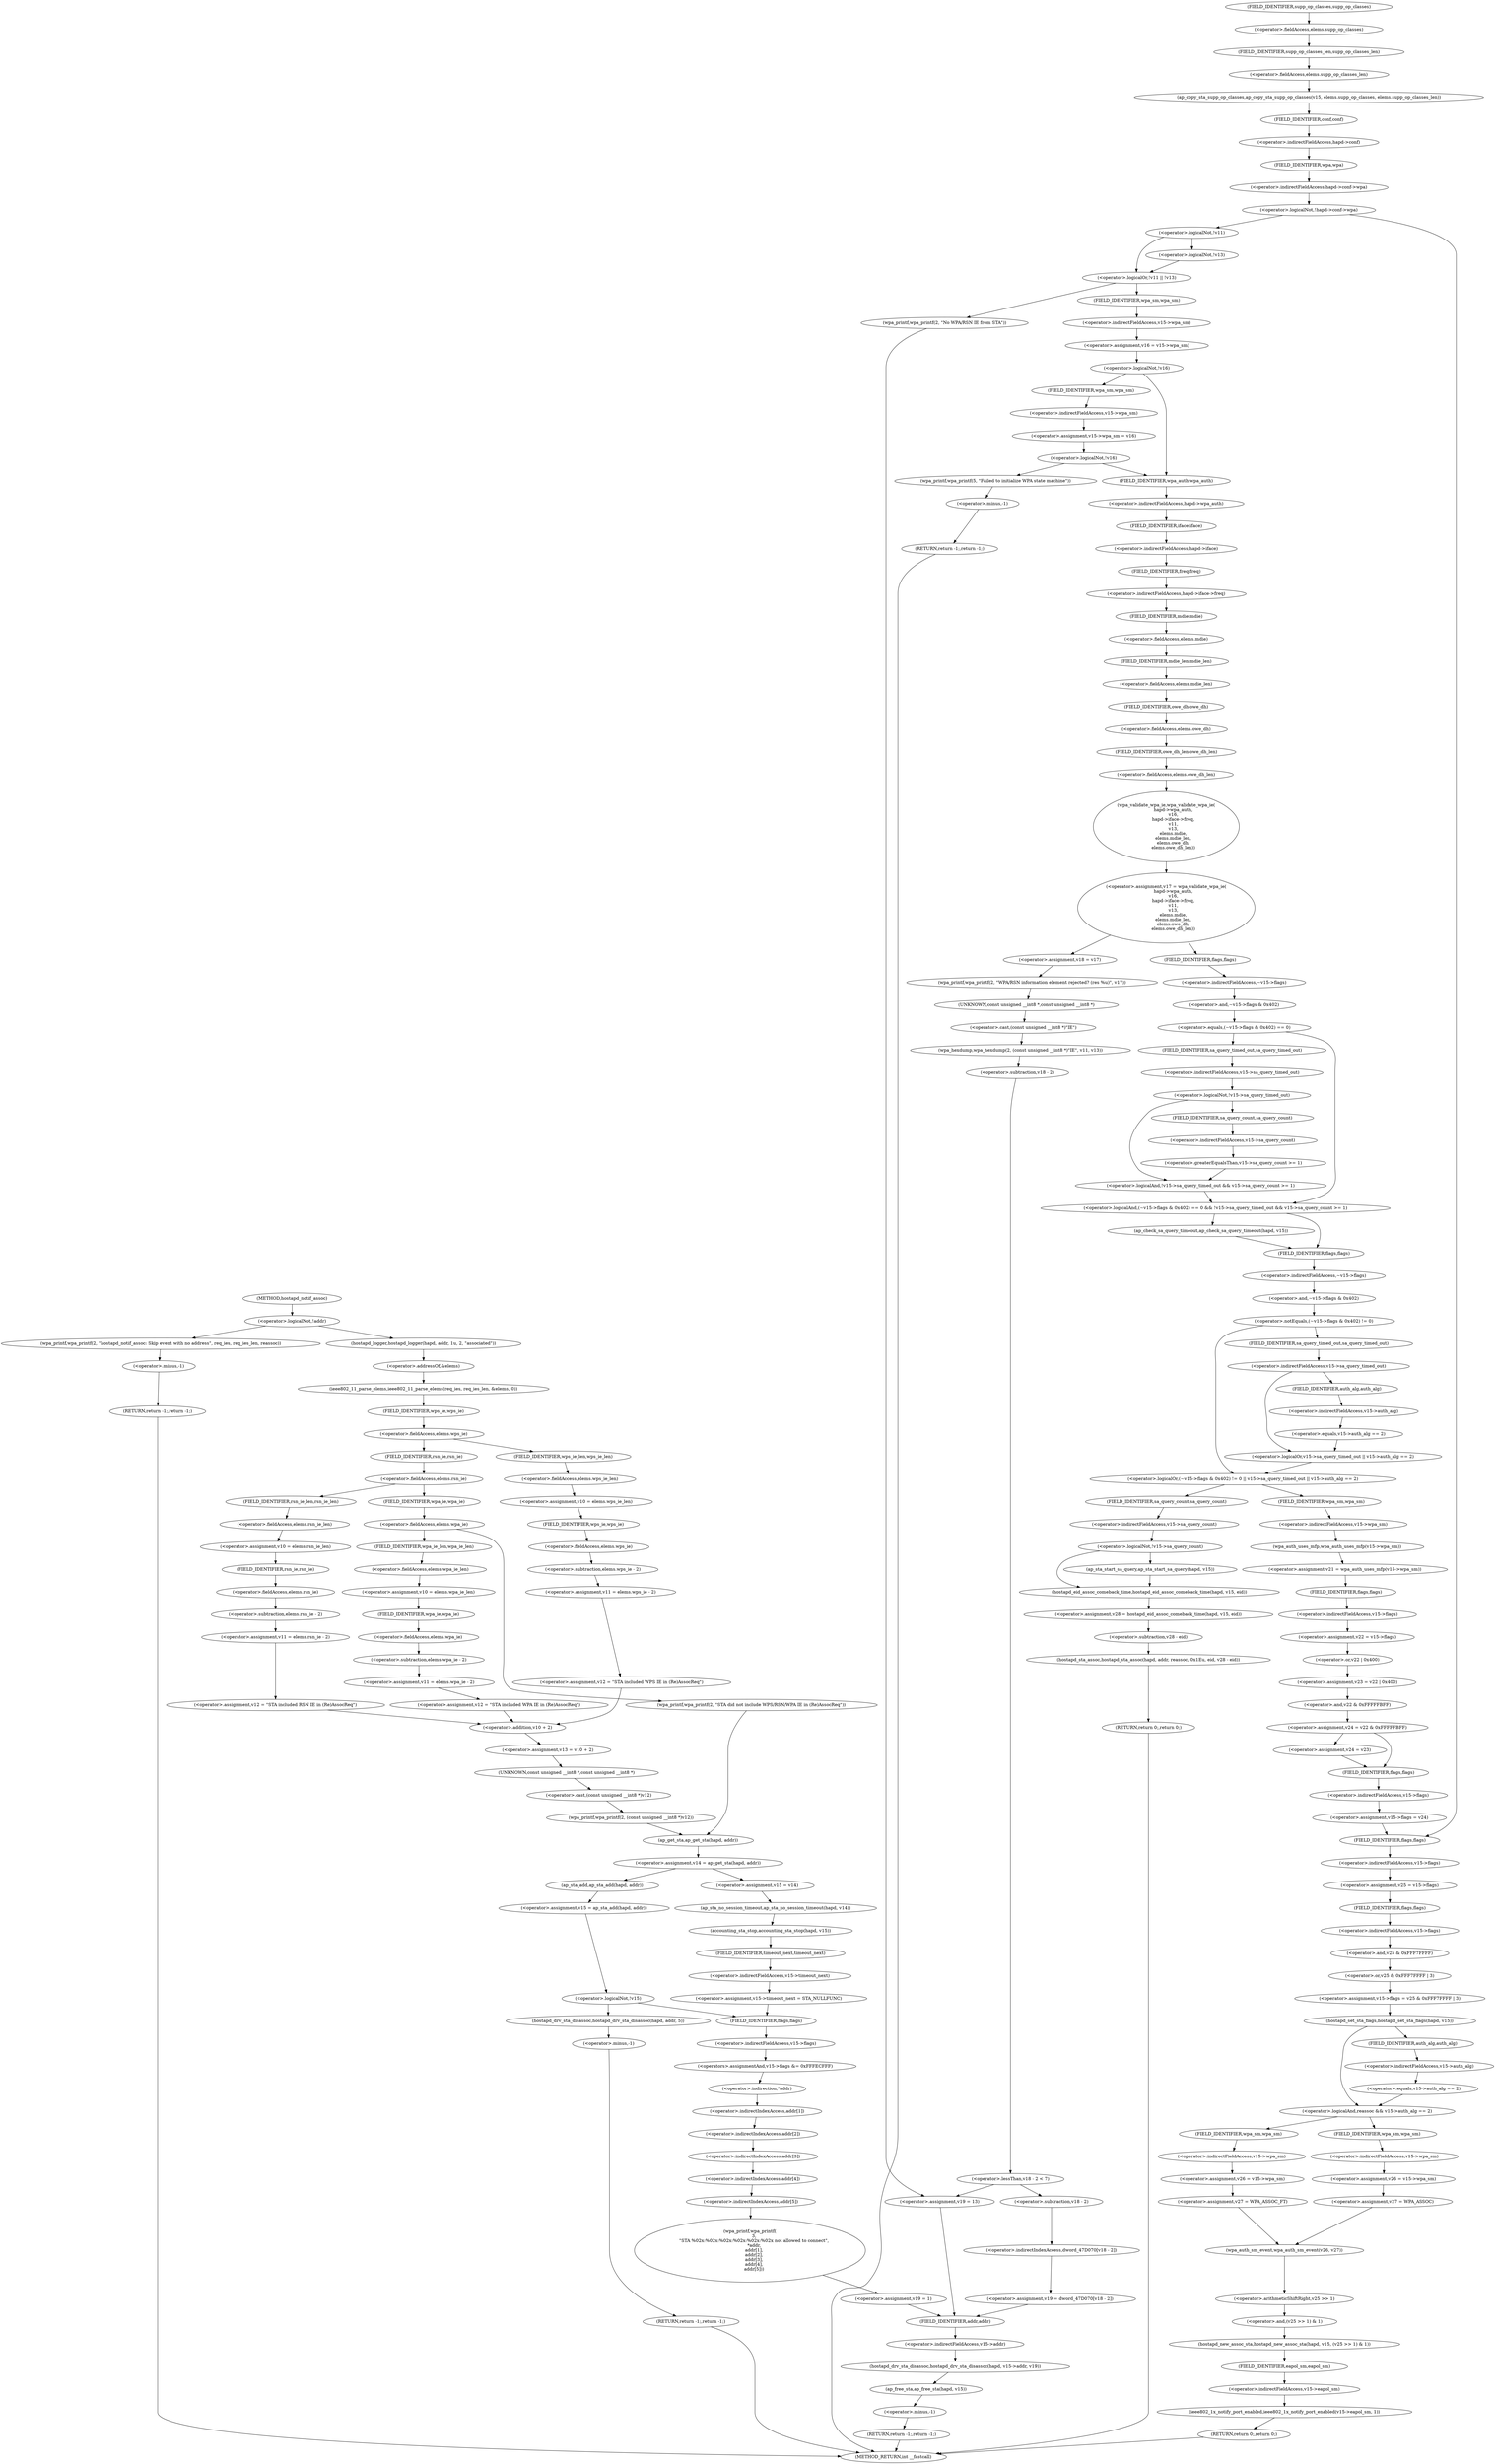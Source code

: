 digraph hostapd_notif_assoc {  
"1000149" [label = "(<operator>.logicalNot,!addr)" ]
"1000152" [label = "(wpa_printf,wpa_printf(2, \"hostapd_notif_assoc: Skip event with no address\", req_ies, req_ies_len, reassoc))" ]
"1000158" [label = "(RETURN,return -1;,return -1;)" ]
"1000159" [label = "(<operator>.minus,-1)" ]
"1000161" [label = "(hostapd_logger,hostapd_logger(hapd, addr, 1u, 2, \"associated\"))" ]
"1000167" [label = "(ieee802_11_parse_elems,ieee802_11_parse_elems(req_ies, req_ies_len, &elems, 0))" ]
"1000170" [label = "(<operator>.addressOf,&elems)" ]
"1000174" [label = "(<operator>.fieldAccess,elems.wps_ie)" ]
"1000176" [label = "(FIELD_IDENTIFIER,wps_ie,wps_ie)" ]
"1000178" [label = "(<operator>.assignment,v10 = elems.wps_ie_len)" ]
"1000180" [label = "(<operator>.fieldAccess,elems.wps_ie_len)" ]
"1000182" [label = "(FIELD_IDENTIFIER,wps_ie_len,wps_ie_len)" ]
"1000183" [label = "(<operator>.assignment,v11 = elems.wps_ie - 2)" ]
"1000185" [label = "(<operator>.subtraction,elems.wps_ie - 2)" ]
"1000186" [label = "(<operator>.fieldAccess,elems.wps_ie)" ]
"1000188" [label = "(FIELD_IDENTIFIER,wps_ie,wps_ie)" ]
"1000190" [label = "(<operator>.assignment,v12 = \"STA included WPS IE in (Re)AssocReq\")" ]
"1000194" [label = "(<operator>.assignment,v13 = v10 + 2)" ]
"1000196" [label = "(<operator>.addition,v10 + 2)" ]
"1000199" [label = "(wpa_printf,wpa_printf(2, (const unsigned __int8 *)v12))" ]
"1000201" [label = "(<operator>.cast,(const unsigned __int8 *)v12)" ]
"1000202" [label = "(UNKNOWN,const unsigned __int8 *,const unsigned __int8 *)" ]
"1000206" [label = "(<operator>.fieldAccess,elems.rsn_ie)" ]
"1000208" [label = "(FIELD_IDENTIFIER,rsn_ie,rsn_ie)" ]
"1000210" [label = "(<operator>.assignment,v10 = elems.rsn_ie_len)" ]
"1000212" [label = "(<operator>.fieldAccess,elems.rsn_ie_len)" ]
"1000214" [label = "(FIELD_IDENTIFIER,rsn_ie_len,rsn_ie_len)" ]
"1000215" [label = "(<operator>.assignment,v11 = elems.rsn_ie - 2)" ]
"1000217" [label = "(<operator>.subtraction,elems.rsn_ie - 2)" ]
"1000218" [label = "(<operator>.fieldAccess,elems.rsn_ie)" ]
"1000220" [label = "(FIELD_IDENTIFIER,rsn_ie,rsn_ie)" ]
"1000222" [label = "(<operator>.assignment,v12 = \"STA included RSN IE in (Re)AssocReq\")" ]
"1000227" [label = "(<operator>.fieldAccess,elems.wpa_ie)" ]
"1000229" [label = "(FIELD_IDENTIFIER,wpa_ie,wpa_ie)" ]
"1000231" [label = "(<operator>.assignment,v10 = elems.wpa_ie_len)" ]
"1000233" [label = "(<operator>.fieldAccess,elems.wpa_ie_len)" ]
"1000235" [label = "(FIELD_IDENTIFIER,wpa_ie_len,wpa_ie_len)" ]
"1000236" [label = "(<operator>.assignment,v11 = elems.wpa_ie - 2)" ]
"1000238" [label = "(<operator>.subtraction,elems.wpa_ie - 2)" ]
"1000239" [label = "(<operator>.fieldAccess,elems.wpa_ie)" ]
"1000241" [label = "(FIELD_IDENTIFIER,wpa_ie,wpa_ie)" ]
"1000243" [label = "(<operator>.assignment,v12 = \"STA included WPA IE in (Re)AssocReq\")" ]
"1000247" [label = "(wpa_printf,wpa_printf(2, \"STA did not include WPS/RSN/WPA IE in (Re)AssocReq\"))" ]
"1000253" [label = "(<operator>.assignment,v14 = ap_get_sta(hapd, addr))" ]
"1000255" [label = "(ap_get_sta,ap_get_sta(hapd, addr))" ]
"1000261" [label = "(<operator>.assignment,v15 = v14)" ]
"1000264" [label = "(ap_sta_no_session_timeout,ap_sta_no_session_timeout(hapd, v14))" ]
"1000267" [label = "(accounting_sta_stop,accounting_sta_stop(hapd, v15))" ]
"1000270" [label = "(<operator>.assignment,v15->timeout_next = STA_NULLFUNC)" ]
"1000271" [label = "(<operator>.indirectFieldAccess,v15->timeout_next)" ]
"1000273" [label = "(FIELD_IDENTIFIER,timeout_next,timeout_next)" ]
"1000277" [label = "(<operator>.assignment,v15 = ap_sta_add(hapd, addr))" ]
"1000279" [label = "(ap_sta_add,ap_sta_add(hapd, addr))" ]
"1000283" [label = "(<operator>.logicalNot,!v15)" ]
"1000286" [label = "(hostapd_drv_sta_disassoc,hostapd_drv_sta_disassoc(hapd, addr, 5))" ]
"1000290" [label = "(RETURN,return -1;,return -1;)" ]
"1000291" [label = "(<operator>.minus,-1)" ]
"1000293" [label = "(<operators>.assignmentAnd,v15->flags &= 0xFFFECFFF)" ]
"1000294" [label = "(<operator>.indirectFieldAccess,v15->flags)" ]
"1000296" [label = "(FIELD_IDENTIFIER,flags,flags)" ]
"1000299" [label = "(wpa_printf,wpa_printf(\n      3,\n      \"STA %02x:%02x:%02x:%02x:%02x:%02x not allowed to connect\",\n      *addr,\n      addr[1],\n      addr[2],\n      addr[3],\n      addr[4],\n      addr[5]))" ]
"1000302" [label = "(<operator>.indirection,*addr)" ]
"1000304" [label = "(<operator>.indirectIndexAccess,addr[1])" ]
"1000307" [label = "(<operator>.indirectIndexAccess,addr[2])" ]
"1000310" [label = "(<operator>.indirectIndexAccess,addr[3])" ]
"1000313" [label = "(<operator>.indirectIndexAccess,addr[4])" ]
"1000316" [label = "(<operator>.indirectIndexAccess,addr[5])" ]
"1000319" [label = "(<operator>.assignment,v19 = 1)" ]
"1000323" [label = "(ap_copy_sta_supp_op_classes,ap_copy_sta_supp_op_classes(v15, elems.supp_op_classes, elems.supp_op_classes_len))" ]
"1000325" [label = "(<operator>.fieldAccess,elems.supp_op_classes)" ]
"1000327" [label = "(FIELD_IDENTIFIER,supp_op_classes,supp_op_classes)" ]
"1000328" [label = "(<operator>.fieldAccess,elems.supp_op_classes_len)" ]
"1000330" [label = "(FIELD_IDENTIFIER,supp_op_classes_len,supp_op_classes_len)" ]
"1000332" [label = "(<operator>.logicalNot,!hapd->conf->wpa)" ]
"1000333" [label = "(<operator>.indirectFieldAccess,hapd->conf->wpa)" ]
"1000334" [label = "(<operator>.indirectFieldAccess,hapd->conf)" ]
"1000336" [label = "(FIELD_IDENTIFIER,conf,conf)" ]
"1000337" [label = "(FIELD_IDENTIFIER,wpa,wpa)" ]
"1000340" [label = "(<operator>.logicalOr,!v11 || !v13)" ]
"1000341" [label = "(<operator>.logicalNot,!v11)" ]
"1000343" [label = "(<operator>.logicalNot,!v13)" ]
"1000346" [label = "(wpa_printf,wpa_printf(2, \"No WPA/RSN IE from STA\"))" ]
"1000350" [label = "(<operator>.assignment,v16 = v15->wpa_sm)" ]
"1000352" [label = "(<operator>.indirectFieldAccess,v15->wpa_sm)" ]
"1000354" [label = "(FIELD_IDENTIFIER,wpa_sm,wpa_sm)" ]
"1000356" [label = "(<operator>.logicalNot,!v16)" ]
"1000359" [label = "(<operator>.assignment,v15->wpa_sm = v16)" ]
"1000360" [label = "(<operator>.indirectFieldAccess,v15->wpa_sm)" ]
"1000362" [label = "(FIELD_IDENTIFIER,wpa_sm,wpa_sm)" ]
"1000365" [label = "(<operator>.logicalNot,!v16)" ]
"1000368" [label = "(wpa_printf,wpa_printf(5, \"Failed to initialize WPA state machine\"))" ]
"1000371" [label = "(RETURN,return -1;,return -1;)" ]
"1000372" [label = "(<operator>.minus,-1)" ]
"1000374" [label = "(<operator>.assignment,v17 = wpa_validate_wpa_ie(\n          hapd->wpa_auth,\n          v16,\n          hapd->iface->freq,\n          v11,\n          v13,\n          elems.mdie,\n          elems.mdie_len,\n          elems.owe_dh,\n          elems.owe_dh_len))" ]
"1000376" [label = "(wpa_validate_wpa_ie,wpa_validate_wpa_ie(\n          hapd->wpa_auth,\n          v16,\n          hapd->iface->freq,\n          v11,\n          v13,\n          elems.mdie,\n          elems.mdie_len,\n          elems.owe_dh,\n          elems.owe_dh_len))" ]
"1000377" [label = "(<operator>.indirectFieldAccess,hapd->wpa_auth)" ]
"1000379" [label = "(FIELD_IDENTIFIER,wpa_auth,wpa_auth)" ]
"1000381" [label = "(<operator>.indirectFieldAccess,hapd->iface->freq)" ]
"1000382" [label = "(<operator>.indirectFieldAccess,hapd->iface)" ]
"1000384" [label = "(FIELD_IDENTIFIER,iface,iface)" ]
"1000385" [label = "(FIELD_IDENTIFIER,freq,freq)" ]
"1000388" [label = "(<operator>.fieldAccess,elems.mdie)" ]
"1000390" [label = "(FIELD_IDENTIFIER,mdie,mdie)" ]
"1000391" [label = "(<operator>.fieldAccess,elems.mdie_len)" ]
"1000393" [label = "(FIELD_IDENTIFIER,mdie_len,mdie_len)" ]
"1000394" [label = "(<operator>.fieldAccess,elems.owe_dh)" ]
"1000396" [label = "(FIELD_IDENTIFIER,owe_dh,owe_dh)" ]
"1000397" [label = "(<operator>.fieldAccess,elems.owe_dh_len)" ]
"1000399" [label = "(FIELD_IDENTIFIER,owe_dh_len,owe_dh_len)" ]
"1000403" [label = "(<operator>.assignment,v18 = v17)" ]
"1000406" [label = "(wpa_printf,wpa_printf(2, \"WPA/RSN information element rejected? (res %u)\", v17))" ]
"1000410" [label = "(wpa_hexdump,wpa_hexdump(2, (const unsigned __int8 *)\"IE\", v11, v13))" ]
"1000412" [label = "(<operator>.cast,(const unsigned __int8 *)\"IE\")" ]
"1000413" [label = "(UNKNOWN,const unsigned __int8 *,const unsigned __int8 *)" ]
"1000418" [label = "(<operator>.lessThan,v18 - 2 < 7)" ]
"1000419" [label = "(<operator>.subtraction,v18 - 2)" ]
"1000424" [label = "(<operator>.assignment,v19 = dword_47D070[v18 - 2])" ]
"1000426" [label = "(<operator>.indirectIndexAccess,dword_47D070[v18 - 2])" ]
"1000428" [label = "(<operator>.subtraction,v18 - 2)" ]
"1000432" [label = "(hostapd_drv_sta_disassoc,hostapd_drv_sta_disassoc(hapd, v15->addr, v19))" ]
"1000434" [label = "(<operator>.indirectFieldAccess,v15->addr)" ]
"1000436" [label = "(FIELD_IDENTIFIER,addr,addr)" ]
"1000438" [label = "(ap_free_sta,ap_free_sta(hapd, v15))" ]
"1000441" [label = "(RETURN,return -1;,return -1;)" ]
"1000442" [label = "(<operator>.minus,-1)" ]
"1000445" [label = "(<operator>.assignment,v19 = 13)" ]
"1000450" [label = "(<operator>.logicalAnd,(~v15->flags & 0x402) == 0 && !v15->sa_query_timed_out && v15->sa_query_count >= 1)" ]
"1000451" [label = "(<operator>.equals,(~v15->flags & 0x402) == 0)" ]
"1000452" [label = "(<operator>.and,~v15->flags & 0x402)" ]
"1000453" [label = "(<operator>.indirectFieldAccess,~v15->flags)" ]
"1000455" [label = "(FIELD_IDENTIFIER,flags,flags)" ]
"1000458" [label = "(<operator>.logicalAnd,!v15->sa_query_timed_out && v15->sa_query_count >= 1)" ]
"1000459" [label = "(<operator>.logicalNot,!v15->sa_query_timed_out)" ]
"1000460" [label = "(<operator>.indirectFieldAccess,v15->sa_query_timed_out)" ]
"1000462" [label = "(FIELD_IDENTIFIER,sa_query_timed_out,sa_query_timed_out)" ]
"1000463" [label = "(<operator>.greaterEqualsThan,v15->sa_query_count >= 1)" ]
"1000464" [label = "(<operator>.indirectFieldAccess,v15->sa_query_count)" ]
"1000466" [label = "(FIELD_IDENTIFIER,sa_query_count,sa_query_count)" ]
"1000468" [label = "(ap_check_sa_query_timeout,ap_check_sa_query_timeout(hapd, v15))" ]
"1000472" [label = "(<operator>.logicalOr,(~v15->flags & 0x402) != 0 || v15->sa_query_timed_out || v15->auth_alg == 2)" ]
"1000473" [label = "(<operator>.notEquals,(~v15->flags & 0x402) != 0)" ]
"1000474" [label = "(<operator>.and,~v15->flags & 0x402)" ]
"1000475" [label = "(<operator>.indirectFieldAccess,~v15->flags)" ]
"1000477" [label = "(FIELD_IDENTIFIER,flags,flags)" ]
"1000480" [label = "(<operator>.logicalOr,v15->sa_query_timed_out || v15->auth_alg == 2)" ]
"1000481" [label = "(<operator>.indirectFieldAccess,v15->sa_query_timed_out)" ]
"1000483" [label = "(FIELD_IDENTIFIER,sa_query_timed_out,sa_query_timed_out)" ]
"1000484" [label = "(<operator>.equals,v15->auth_alg == 2)" ]
"1000485" [label = "(<operator>.indirectFieldAccess,v15->auth_alg)" ]
"1000487" [label = "(FIELD_IDENTIFIER,auth_alg,auth_alg)" ]
"1000490" [label = "(<operator>.assignment,v21 = wpa_auth_uses_mfp(v15->wpa_sm))" ]
"1000492" [label = "(wpa_auth_uses_mfp,wpa_auth_uses_mfp(v15->wpa_sm))" ]
"1000493" [label = "(<operator>.indirectFieldAccess,v15->wpa_sm)" ]
"1000495" [label = "(FIELD_IDENTIFIER,wpa_sm,wpa_sm)" ]
"1000496" [label = "(<operator>.assignment,v22 = v15->flags)" ]
"1000498" [label = "(<operator>.indirectFieldAccess,v15->flags)" ]
"1000500" [label = "(FIELD_IDENTIFIER,flags,flags)" ]
"1000501" [label = "(<operator>.assignment,v23 = v22 | 0x400)" ]
"1000503" [label = "(<operator>.or,v22 | 0x400)" ]
"1000506" [label = "(<operator>.assignment,v24 = v22 & 0xFFFFFBFF)" ]
"1000508" [label = "(<operator>.and,v22 & 0xFFFFFBFF)" ]
"1000513" [label = "(<operator>.assignment,v24 = v23)" ]
"1000516" [label = "(<operator>.assignment,v15->flags = v24)" ]
"1000517" [label = "(<operator>.indirectFieldAccess,v15->flags)" ]
"1000519" [label = "(FIELD_IDENTIFIER,flags,flags)" ]
"1000522" [label = "(<operator>.assignment,v25 = v15->flags)" ]
"1000524" [label = "(<operator>.indirectFieldAccess,v15->flags)" ]
"1000526" [label = "(FIELD_IDENTIFIER,flags,flags)" ]
"1000527" [label = "(<operator>.assignment,v15->flags = v25 & 0xFFF7FFFF | 3)" ]
"1000528" [label = "(<operator>.indirectFieldAccess,v15->flags)" ]
"1000530" [label = "(FIELD_IDENTIFIER,flags,flags)" ]
"1000531" [label = "(<operator>.or,v25 & 0xFFF7FFFF | 3)" ]
"1000532" [label = "(<operator>.and,v25 & 0xFFF7FFFF)" ]
"1000536" [label = "(hostapd_set_sta_flags,hostapd_set_sta_flags(hapd, v15))" ]
"1000540" [label = "(<operator>.logicalAnd,reassoc && v15->auth_alg == 2)" ]
"1000542" [label = "(<operator>.equals,v15->auth_alg == 2)" ]
"1000543" [label = "(<operator>.indirectFieldAccess,v15->auth_alg)" ]
"1000545" [label = "(FIELD_IDENTIFIER,auth_alg,auth_alg)" ]
"1000548" [label = "(<operator>.assignment,v26 = v15->wpa_sm)" ]
"1000550" [label = "(<operator>.indirectFieldAccess,v15->wpa_sm)" ]
"1000552" [label = "(FIELD_IDENTIFIER,wpa_sm,wpa_sm)" ]
"1000553" [label = "(<operator>.assignment,v27 = WPA_ASSOC_FT)" ]
"1000558" [label = "(<operator>.assignment,v26 = v15->wpa_sm)" ]
"1000560" [label = "(<operator>.indirectFieldAccess,v15->wpa_sm)" ]
"1000562" [label = "(FIELD_IDENTIFIER,wpa_sm,wpa_sm)" ]
"1000563" [label = "(<operator>.assignment,v27 = WPA_ASSOC)" ]
"1000566" [label = "(wpa_auth_sm_event,wpa_auth_sm_event(v26, v27))" ]
"1000569" [label = "(hostapd_new_assoc_sta,hostapd_new_assoc_sta(hapd, v15, (v25 >> 1) & 1))" ]
"1000572" [label = "(<operator>.and,(v25 >> 1) & 1)" ]
"1000573" [label = "(<operator>.arithmeticShiftRight,v25 >> 1)" ]
"1000577" [label = "(ieee802_1x_notify_port_enabled,ieee802_1x_notify_port_enabled(v15->eapol_sm, 1))" ]
"1000578" [label = "(<operator>.indirectFieldAccess,v15->eapol_sm)" ]
"1000580" [label = "(FIELD_IDENTIFIER,eapol_sm,eapol_sm)" ]
"1000582" [label = "(RETURN,return 0;,return 0;)" ]
"1000585" [label = "(<operator>.logicalNot,!v15->sa_query_count)" ]
"1000586" [label = "(<operator>.indirectFieldAccess,v15->sa_query_count)" ]
"1000588" [label = "(FIELD_IDENTIFIER,sa_query_count,sa_query_count)" ]
"1000589" [label = "(ap_sta_start_sa_query,ap_sta_start_sa_query(hapd, v15))" ]
"1000592" [label = "(<operator>.assignment,v28 = hostapd_eid_assoc_comeback_time(hapd, v15, eid))" ]
"1000594" [label = "(hostapd_eid_assoc_comeback_time,hostapd_eid_assoc_comeback_time(hapd, v15, eid))" ]
"1000598" [label = "(hostapd_sta_assoc,hostapd_sta_assoc(hapd, addr, reassoc, 0x1Eu, eid, v28 - eid))" ]
"1000604" [label = "(<operator>.subtraction,v28 - eid)" ]
"1000607" [label = "(RETURN,return 0;,return 0;)" ]
"1000121" [label = "(METHOD,hostapd_notif_assoc)" ]
"1000609" [label = "(METHOD_RETURN,int __fastcall)" ]
  "1000149" -> "1000152" 
  "1000149" -> "1000161" 
  "1000152" -> "1000159" 
  "1000158" -> "1000609" 
  "1000159" -> "1000158" 
  "1000161" -> "1000170" 
  "1000167" -> "1000176" 
  "1000170" -> "1000167" 
  "1000174" -> "1000182" 
  "1000174" -> "1000208" 
  "1000176" -> "1000174" 
  "1000178" -> "1000188" 
  "1000180" -> "1000178" 
  "1000182" -> "1000180" 
  "1000183" -> "1000190" 
  "1000185" -> "1000183" 
  "1000186" -> "1000185" 
  "1000188" -> "1000186" 
  "1000190" -> "1000196" 
  "1000194" -> "1000202" 
  "1000196" -> "1000194" 
  "1000199" -> "1000255" 
  "1000201" -> "1000199" 
  "1000202" -> "1000201" 
  "1000206" -> "1000214" 
  "1000206" -> "1000229" 
  "1000208" -> "1000206" 
  "1000210" -> "1000220" 
  "1000212" -> "1000210" 
  "1000214" -> "1000212" 
  "1000215" -> "1000222" 
  "1000217" -> "1000215" 
  "1000218" -> "1000217" 
  "1000220" -> "1000218" 
  "1000222" -> "1000196" 
  "1000227" -> "1000235" 
  "1000227" -> "1000247" 
  "1000229" -> "1000227" 
  "1000231" -> "1000241" 
  "1000233" -> "1000231" 
  "1000235" -> "1000233" 
  "1000236" -> "1000243" 
  "1000238" -> "1000236" 
  "1000239" -> "1000238" 
  "1000241" -> "1000239" 
  "1000243" -> "1000196" 
  "1000247" -> "1000255" 
  "1000253" -> "1000261" 
  "1000253" -> "1000279" 
  "1000255" -> "1000253" 
  "1000261" -> "1000264" 
  "1000264" -> "1000267" 
  "1000267" -> "1000273" 
  "1000270" -> "1000296" 
  "1000271" -> "1000270" 
  "1000273" -> "1000271" 
  "1000277" -> "1000283" 
  "1000279" -> "1000277" 
  "1000283" -> "1000286" 
  "1000283" -> "1000296" 
  "1000286" -> "1000291" 
  "1000290" -> "1000609" 
  "1000291" -> "1000290" 
  "1000293" -> "1000302" 
  "1000294" -> "1000293" 
  "1000296" -> "1000294" 
  "1000299" -> "1000319" 
  "1000302" -> "1000304" 
  "1000304" -> "1000307" 
  "1000307" -> "1000310" 
  "1000310" -> "1000313" 
  "1000313" -> "1000316" 
  "1000316" -> "1000299" 
  "1000319" -> "1000436" 
  "1000323" -> "1000336" 
  "1000325" -> "1000330" 
  "1000327" -> "1000325" 
  "1000328" -> "1000323" 
  "1000330" -> "1000328" 
  "1000332" -> "1000526" 
  "1000332" -> "1000341" 
  "1000333" -> "1000332" 
  "1000334" -> "1000337" 
  "1000336" -> "1000334" 
  "1000337" -> "1000333" 
  "1000340" -> "1000346" 
  "1000340" -> "1000354" 
  "1000341" -> "1000340" 
  "1000341" -> "1000343" 
  "1000343" -> "1000340" 
  "1000346" -> "1000445" 
  "1000350" -> "1000356" 
  "1000352" -> "1000350" 
  "1000354" -> "1000352" 
  "1000356" -> "1000362" 
  "1000356" -> "1000379" 
  "1000359" -> "1000365" 
  "1000360" -> "1000359" 
  "1000362" -> "1000360" 
  "1000365" -> "1000368" 
  "1000365" -> "1000379" 
  "1000368" -> "1000372" 
  "1000371" -> "1000609" 
  "1000372" -> "1000371" 
  "1000374" -> "1000403" 
  "1000374" -> "1000455" 
  "1000376" -> "1000374" 
  "1000377" -> "1000384" 
  "1000379" -> "1000377" 
  "1000381" -> "1000390" 
  "1000382" -> "1000385" 
  "1000384" -> "1000382" 
  "1000385" -> "1000381" 
  "1000388" -> "1000393" 
  "1000390" -> "1000388" 
  "1000391" -> "1000396" 
  "1000393" -> "1000391" 
  "1000394" -> "1000399" 
  "1000396" -> "1000394" 
  "1000397" -> "1000376" 
  "1000399" -> "1000397" 
  "1000403" -> "1000406" 
  "1000406" -> "1000413" 
  "1000410" -> "1000419" 
  "1000412" -> "1000410" 
  "1000413" -> "1000412" 
  "1000418" -> "1000428" 
  "1000418" -> "1000445" 
  "1000419" -> "1000418" 
  "1000424" -> "1000436" 
  "1000426" -> "1000424" 
  "1000428" -> "1000426" 
  "1000432" -> "1000438" 
  "1000434" -> "1000432" 
  "1000436" -> "1000434" 
  "1000438" -> "1000442" 
  "1000441" -> "1000609" 
  "1000442" -> "1000441" 
  "1000445" -> "1000436" 
  "1000450" -> "1000468" 
  "1000450" -> "1000477" 
  "1000451" -> "1000450" 
  "1000451" -> "1000462" 
  "1000452" -> "1000451" 
  "1000453" -> "1000452" 
  "1000455" -> "1000453" 
  "1000458" -> "1000450" 
  "1000459" -> "1000458" 
  "1000459" -> "1000466" 
  "1000460" -> "1000459" 
  "1000462" -> "1000460" 
  "1000463" -> "1000458" 
  "1000464" -> "1000463" 
  "1000466" -> "1000464" 
  "1000468" -> "1000477" 
  "1000472" -> "1000495" 
  "1000472" -> "1000588" 
  "1000473" -> "1000472" 
  "1000473" -> "1000483" 
  "1000474" -> "1000473" 
  "1000475" -> "1000474" 
  "1000477" -> "1000475" 
  "1000480" -> "1000472" 
  "1000481" -> "1000480" 
  "1000481" -> "1000487" 
  "1000483" -> "1000481" 
  "1000484" -> "1000480" 
  "1000485" -> "1000484" 
  "1000487" -> "1000485" 
  "1000490" -> "1000500" 
  "1000492" -> "1000490" 
  "1000493" -> "1000492" 
  "1000495" -> "1000493" 
  "1000496" -> "1000503" 
  "1000498" -> "1000496" 
  "1000500" -> "1000498" 
  "1000501" -> "1000508" 
  "1000503" -> "1000501" 
  "1000506" -> "1000513" 
  "1000506" -> "1000519" 
  "1000508" -> "1000506" 
  "1000513" -> "1000519" 
  "1000516" -> "1000526" 
  "1000517" -> "1000516" 
  "1000519" -> "1000517" 
  "1000522" -> "1000530" 
  "1000524" -> "1000522" 
  "1000526" -> "1000524" 
  "1000527" -> "1000536" 
  "1000528" -> "1000532" 
  "1000530" -> "1000528" 
  "1000531" -> "1000527" 
  "1000532" -> "1000531" 
  "1000536" -> "1000540" 
  "1000536" -> "1000545" 
  "1000540" -> "1000552" 
  "1000540" -> "1000562" 
  "1000542" -> "1000540" 
  "1000543" -> "1000542" 
  "1000545" -> "1000543" 
  "1000548" -> "1000553" 
  "1000550" -> "1000548" 
  "1000552" -> "1000550" 
  "1000553" -> "1000566" 
  "1000558" -> "1000563" 
  "1000560" -> "1000558" 
  "1000562" -> "1000560" 
  "1000563" -> "1000566" 
  "1000566" -> "1000573" 
  "1000569" -> "1000580" 
  "1000572" -> "1000569" 
  "1000573" -> "1000572" 
  "1000577" -> "1000582" 
  "1000578" -> "1000577" 
  "1000580" -> "1000578" 
  "1000582" -> "1000609" 
  "1000585" -> "1000589" 
  "1000585" -> "1000594" 
  "1000586" -> "1000585" 
  "1000588" -> "1000586" 
  "1000589" -> "1000594" 
  "1000592" -> "1000604" 
  "1000594" -> "1000592" 
  "1000598" -> "1000607" 
  "1000604" -> "1000598" 
  "1000607" -> "1000609" 
  "1000121" -> "1000149" 
}

